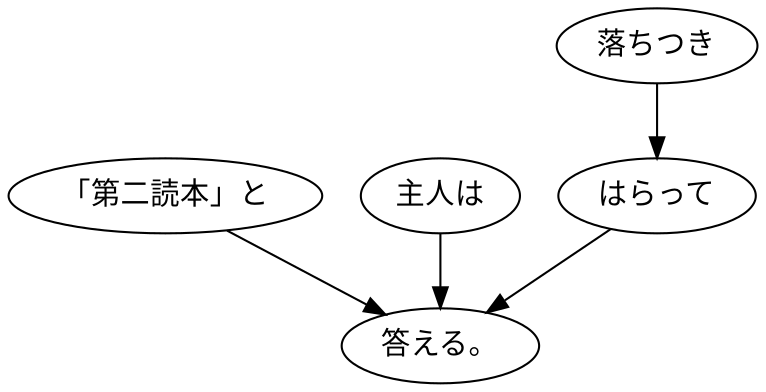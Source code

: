 digraph graph963 {
	node0 [label="「第二読本」と"];
	node1 [label="主人は"];
	node2 [label="落ちつき"];
	node3 [label="はらって"];
	node4 [label="答える。"];
	node0 -> node4;
	node1 -> node4;
	node2 -> node3;
	node3 -> node4;
}
